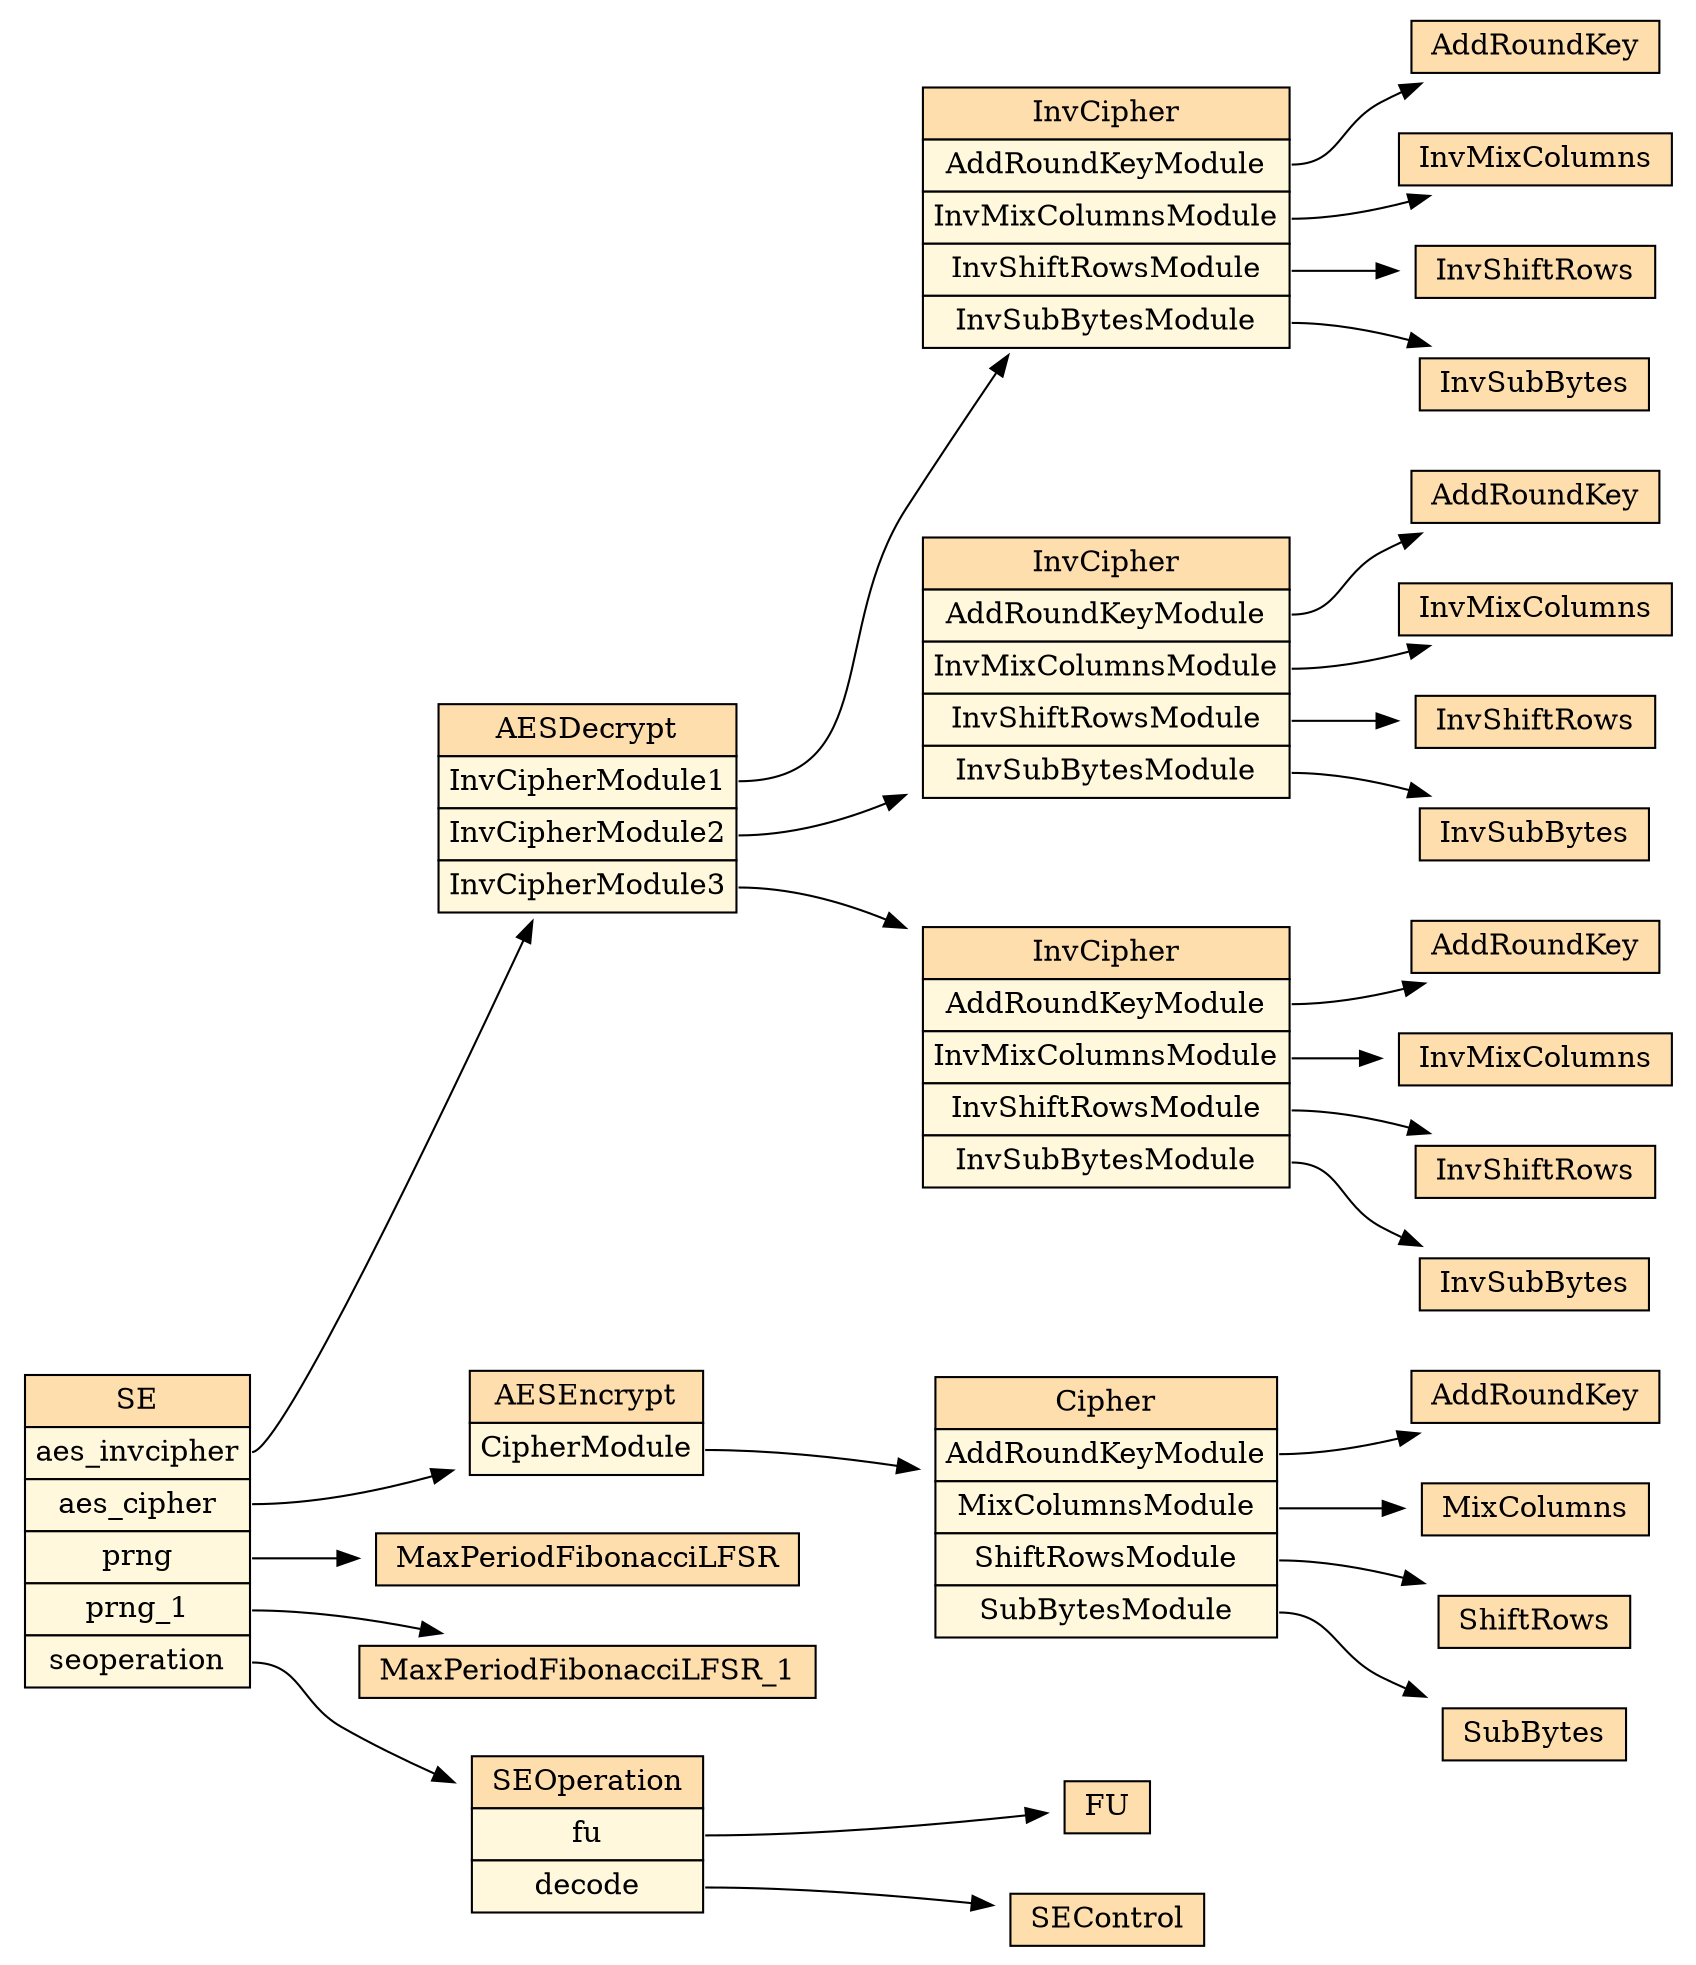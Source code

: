 digraph SE_hierarchy { rankdir="TB" 
 node [shape="rectangle"]; 
rankdir="LR" 
stylesheet = "styles.css"
module_1 [shape= "plaintext" href="SE.dot.svg" label=<

<TABLE BORDER="0" CELLBORDER="1" CELLSPACING="0" CELLPADDING="4" >
      
  <TR >
    <TD BGCOLOR="#FFDEAD" > SE </TD>
  </TR>
        
  <TR>
    <TD PORT="module_3" BGCOLOR="#FFF8DC" >aes_invcipher</TD>
  </TR>
        
  <TR>
    <TD PORT="module_22" BGCOLOR="#FFF8DC" >aes_cipher</TD>
  </TR>
        
  <TR>
    <TD PORT="module_28" BGCOLOR="#FFF8DC" >prng</TD>
  </TR>
        
  <TR>
    <TD PORT="module_2" BGCOLOR="#FFF8DC" >prng_1</TD>
  </TR>
        
  <TR>
    <TD PORT="module_19" BGCOLOR="#FFF8DC" >seoperation</TD>
  </TR>
        
</TABLE>>];

      module_2 [shape= "plaintext" href="MaxPeriodFibonacciLFSR_1.dot.svg" label=<

<TABLE BORDER="0" CELLBORDER="1" CELLSPACING="0" CELLPADDING="4" >
      
  <TR >
    <TD BGCOLOR="#FFDEAD" > MaxPeriodFibonacciLFSR_1 </TD>
  </TR>
        
</TABLE>>];

      module_3 [shape= "plaintext" href="AESDecrypt.dot.svg" label=<

<TABLE BORDER="0" CELLBORDER="1" CELLSPACING="0" CELLPADDING="4" >
      
  <TR >
    <TD BGCOLOR="#FFDEAD" > AESDecrypt </TD>
  </TR>
        
  <TR>
    <TD PORT="module_14" BGCOLOR="#FFF8DC" >InvCipherModule1</TD>
  </TR>
        
  <TR>
    <TD PORT="module_9" BGCOLOR="#FFF8DC" >InvCipherModule2</TD>
  </TR>
        
  <TR>
    <TD PORT="module_4" BGCOLOR="#FFF8DC" >InvCipherModule3</TD>
  </TR>
        
</TABLE>>];

      module_4 [shape= "plaintext" href="InvCipher.dot.svg" label=<

<TABLE BORDER="0" CELLBORDER="1" CELLSPACING="0" CELLPADDING="4" >
      
  <TR >
    <TD BGCOLOR="#FFDEAD" > InvCipher </TD>
  </TR>
        
  <TR>
    <TD PORT="module_7" BGCOLOR="#FFF8DC" >AddRoundKeyModule</TD>
  </TR>
        
  <TR>
    <TD PORT="module_8" BGCOLOR="#FFF8DC" >InvMixColumnsModule</TD>
  </TR>
        
  <TR>
    <TD PORT="module_5" BGCOLOR="#FFF8DC" >InvShiftRowsModule</TD>
  </TR>
        
  <TR>
    <TD PORT="module_6" BGCOLOR="#FFF8DC" >InvSubBytesModule</TD>
  </TR>
        
</TABLE>>];

      module_5 [shape= "plaintext" href="InvShiftRows.dot.svg" label=<

<TABLE BORDER="0" CELLBORDER="1" CELLSPACING="0" CELLPADDING="4" >
      
  <TR >
    <TD BGCOLOR="#FFDEAD" > InvShiftRows </TD>
  </TR>
        
</TABLE>>];

      module_6 [shape= "plaintext" href="InvSubBytes.dot.svg" label=<

<TABLE BORDER="0" CELLBORDER="1" CELLSPACING="0" CELLPADDING="4" >
      
  <TR >
    <TD BGCOLOR="#FFDEAD" > InvSubBytes </TD>
  </TR>
        
</TABLE>>];

      module_7 [shape= "plaintext" href="AddRoundKey.dot.svg" label=<

<TABLE BORDER="0" CELLBORDER="1" CELLSPACING="0" CELLPADDING="4" >
      
  <TR >
    <TD BGCOLOR="#FFDEAD" > AddRoundKey </TD>
  </TR>
        
</TABLE>>];

      module_8 [shape= "plaintext" href="InvMixColumns.dot.svg" label=<

<TABLE BORDER="0" CELLBORDER="1" CELLSPACING="0" CELLPADDING="4" >
      
  <TR >
    <TD BGCOLOR="#FFDEAD" > InvMixColumns </TD>
  </TR>
        
</TABLE>>];

      module_9 [shape= "plaintext" href="InvCipher.dot.svg" label=<

<TABLE BORDER="0" CELLBORDER="1" CELLSPACING="0" CELLPADDING="4" >
      
  <TR >
    <TD BGCOLOR="#FFDEAD" > InvCipher </TD>
  </TR>
        
  <TR>
    <TD PORT="module_12" BGCOLOR="#FFF8DC" >AddRoundKeyModule</TD>
  </TR>
        
  <TR>
    <TD PORT="module_13" BGCOLOR="#FFF8DC" >InvMixColumnsModule</TD>
  </TR>
        
  <TR>
    <TD PORT="module_10" BGCOLOR="#FFF8DC" >InvShiftRowsModule</TD>
  </TR>
        
  <TR>
    <TD PORT="module_11" BGCOLOR="#FFF8DC" >InvSubBytesModule</TD>
  </TR>
        
</TABLE>>];

      module_10 [shape= "plaintext" href="InvShiftRows.dot.svg" label=<

<TABLE BORDER="0" CELLBORDER="1" CELLSPACING="0" CELLPADDING="4" >
      
  <TR >
    <TD BGCOLOR="#FFDEAD" > InvShiftRows </TD>
  </TR>
        
</TABLE>>];

      module_11 [shape= "plaintext" href="InvSubBytes.dot.svg" label=<

<TABLE BORDER="0" CELLBORDER="1" CELLSPACING="0" CELLPADDING="4" >
      
  <TR >
    <TD BGCOLOR="#FFDEAD" > InvSubBytes </TD>
  </TR>
        
</TABLE>>];

      module_12 [shape= "plaintext" href="AddRoundKey.dot.svg" label=<

<TABLE BORDER="0" CELLBORDER="1" CELLSPACING="0" CELLPADDING="4" >
      
  <TR >
    <TD BGCOLOR="#FFDEAD" > AddRoundKey </TD>
  </TR>
        
</TABLE>>];

      module_13 [shape= "plaintext" href="InvMixColumns.dot.svg" label=<

<TABLE BORDER="0" CELLBORDER="1" CELLSPACING="0" CELLPADDING="4" >
      
  <TR >
    <TD BGCOLOR="#FFDEAD" > InvMixColumns </TD>
  </TR>
        
</TABLE>>];

      module_14 [shape= "plaintext" href="InvCipher.dot.svg" label=<

<TABLE BORDER="0" CELLBORDER="1" CELLSPACING="0" CELLPADDING="4" >
      
  <TR >
    <TD BGCOLOR="#FFDEAD" > InvCipher </TD>
  </TR>
        
  <TR>
    <TD PORT="module_17" BGCOLOR="#FFF8DC" >AddRoundKeyModule</TD>
  </TR>
        
  <TR>
    <TD PORT="module_18" BGCOLOR="#FFF8DC" >InvMixColumnsModule</TD>
  </TR>
        
  <TR>
    <TD PORT="module_15" BGCOLOR="#FFF8DC" >InvShiftRowsModule</TD>
  </TR>
        
  <TR>
    <TD PORT="module_16" BGCOLOR="#FFF8DC" >InvSubBytesModule</TD>
  </TR>
        
</TABLE>>];

      module_15 [shape= "plaintext" href="InvShiftRows.dot.svg" label=<

<TABLE BORDER="0" CELLBORDER="1" CELLSPACING="0" CELLPADDING="4" >
      
  <TR >
    <TD BGCOLOR="#FFDEAD" > InvShiftRows </TD>
  </TR>
        
</TABLE>>];

      module_16 [shape= "plaintext" href="InvSubBytes.dot.svg" label=<

<TABLE BORDER="0" CELLBORDER="1" CELLSPACING="0" CELLPADDING="4" >
      
  <TR >
    <TD BGCOLOR="#FFDEAD" > InvSubBytes </TD>
  </TR>
        
</TABLE>>];

      module_17 [shape= "plaintext" href="AddRoundKey.dot.svg" label=<

<TABLE BORDER="0" CELLBORDER="1" CELLSPACING="0" CELLPADDING="4" >
      
  <TR >
    <TD BGCOLOR="#FFDEAD" > AddRoundKey </TD>
  </TR>
        
</TABLE>>];

      module_18 [shape= "plaintext" href="InvMixColumns.dot.svg" label=<

<TABLE BORDER="0" CELLBORDER="1" CELLSPACING="0" CELLPADDING="4" >
      
  <TR >
    <TD BGCOLOR="#FFDEAD" > InvMixColumns </TD>
  </TR>
        
</TABLE>>];

      module_19 [shape= "plaintext" href="SEOperation.dot.svg" label=<

<TABLE BORDER="0" CELLBORDER="1" CELLSPACING="0" CELLPADDING="4" >
      
  <TR >
    <TD BGCOLOR="#FFDEAD" > SEOperation </TD>
  </TR>
        
  <TR>
    <TD PORT="module_21" BGCOLOR="#FFF8DC" >fu</TD>
  </TR>
        
  <TR>
    <TD PORT="module_20" BGCOLOR="#FFF8DC" >decode</TD>
  </TR>
        
</TABLE>>];

      module_20 [shape= "plaintext" href="SEControl.dot.svg" label=<

<TABLE BORDER="0" CELLBORDER="1" CELLSPACING="0" CELLPADDING="4" >
      
  <TR >
    <TD BGCOLOR="#FFDEAD" > SEControl </TD>
  </TR>
        
</TABLE>>];

      module_21 [shape= "plaintext" href="FU.dot.svg" label=<

<TABLE BORDER="0" CELLBORDER="1" CELLSPACING="0" CELLPADDING="4" >
      
  <TR >
    <TD BGCOLOR="#FFDEAD" > FU </TD>
  </TR>
        
</TABLE>>];

      module_22 [shape= "plaintext" href="AESEncrypt.dot.svg" label=<

<TABLE BORDER="0" CELLBORDER="1" CELLSPACING="0" CELLPADDING="4" >
      
  <TR >
    <TD BGCOLOR="#FFDEAD" > AESEncrypt </TD>
  </TR>
        
  <TR>
    <TD PORT="module_23" BGCOLOR="#FFF8DC" >CipherModule</TD>
  </TR>
        
</TABLE>>];

      module_23 [shape= "plaintext" href="Cipher.dot.svg" label=<

<TABLE BORDER="0" CELLBORDER="1" CELLSPACING="0" CELLPADDING="4" >
      
  <TR >
    <TD BGCOLOR="#FFDEAD" > Cipher </TD>
  </TR>
        
  <TR>
    <TD PORT="module_26" BGCOLOR="#FFF8DC" >AddRoundKeyModule</TD>
  </TR>
        
  <TR>
    <TD PORT="module_24" BGCOLOR="#FFF8DC" >MixColumnsModule</TD>
  </TR>
        
  <TR>
    <TD PORT="module_25" BGCOLOR="#FFF8DC" >ShiftRowsModule</TD>
  </TR>
        
  <TR>
    <TD PORT="module_27" BGCOLOR="#FFF8DC" >SubBytesModule</TD>
  </TR>
        
</TABLE>>];

      module_24 [shape= "plaintext" href="MixColumns.dot.svg" label=<

<TABLE BORDER="0" CELLBORDER="1" CELLSPACING="0" CELLPADDING="4" >
      
  <TR >
    <TD BGCOLOR="#FFDEAD" > MixColumns </TD>
  </TR>
        
</TABLE>>];

      module_25 [shape= "plaintext" href="ShiftRows.dot.svg" label=<

<TABLE BORDER="0" CELLBORDER="1" CELLSPACING="0" CELLPADDING="4" >
      
  <TR >
    <TD BGCOLOR="#FFDEAD" > ShiftRows </TD>
  </TR>
        
</TABLE>>];

      module_26 [shape= "plaintext" href="AddRoundKey.dot.svg" label=<

<TABLE BORDER="0" CELLBORDER="1" CELLSPACING="0" CELLPADDING="4" >
      
  <TR >
    <TD BGCOLOR="#FFDEAD" > AddRoundKey </TD>
  </TR>
        
</TABLE>>];

      module_27 [shape= "plaintext" href="SubBytes.dot.svg" label=<

<TABLE BORDER="0" CELLBORDER="1" CELLSPACING="0" CELLPADDING="4" >
      
  <TR >
    <TD BGCOLOR="#FFDEAD" > SubBytes </TD>
  </TR>
        
</TABLE>>];

      module_28 [shape= "plaintext" href="MaxPeriodFibonacciLFSR.dot.svg" label=<

<TABLE BORDER="0" CELLBORDER="1" CELLSPACING="0" CELLPADDING="4" >
      
  <TR >
    <TD BGCOLOR="#FFDEAD" > MaxPeriodFibonacciLFSR </TD>
  </TR>
        
</TABLE>>];

      module_1:module_2 -> module_2
module_4:module_5 -> module_5
module_4:module_6 -> module_6
module_4:module_7 -> module_7
module_4:module_8 -> module_8
module_3:module_4 -> module_4
module_9:module_10 -> module_10
module_9:module_11 -> module_11
module_9:module_12 -> module_12
module_9:module_13 -> module_13
module_3:module_9 -> module_9
module_14:module_15 -> module_15
module_14:module_16 -> module_16
module_14:module_17 -> module_17
module_14:module_18 -> module_18
module_3:module_14 -> module_14
module_1:module_3 -> module_3
module_19:module_20 -> module_20
module_19:module_21 -> module_21
module_1:module_19 -> module_19
module_23:module_24 -> module_24
module_23:module_25 -> module_25
module_23:module_26 -> module_26
module_23:module_27 -> module_27
module_22:module_23 -> module_23
module_1:module_22 -> module_22
module_1:module_28 -> module_28
}